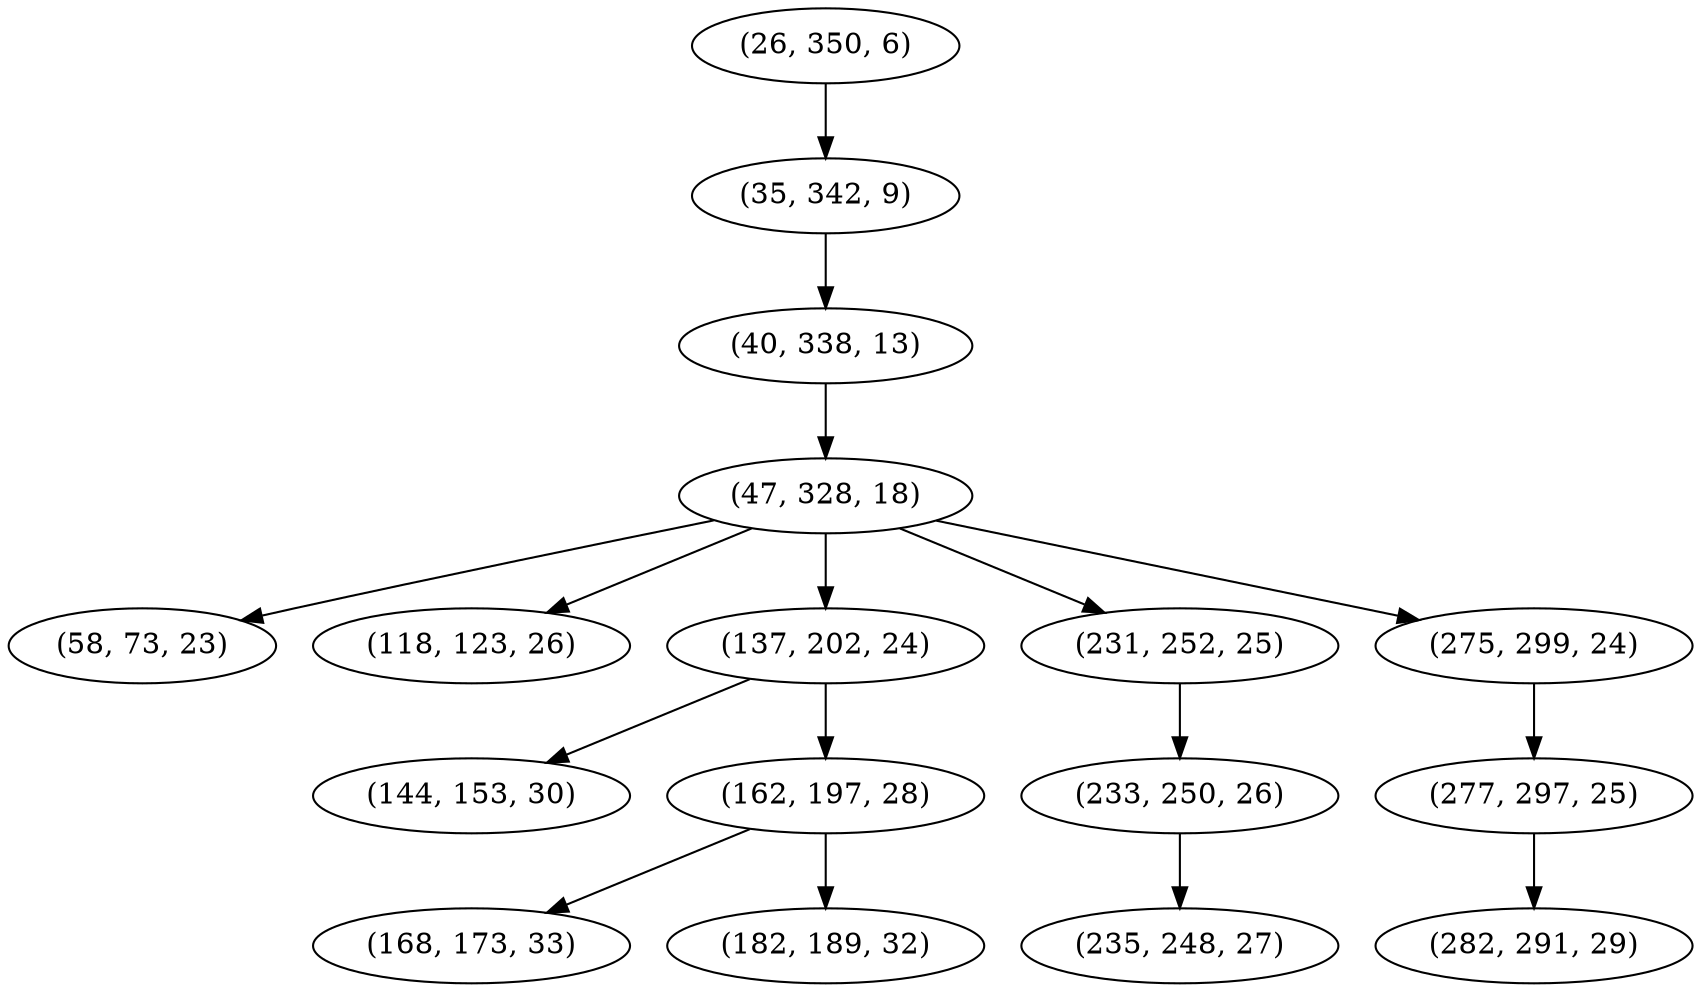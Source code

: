 digraph tree {
    "(26, 350, 6)";
    "(35, 342, 9)";
    "(40, 338, 13)";
    "(47, 328, 18)";
    "(58, 73, 23)";
    "(118, 123, 26)";
    "(137, 202, 24)";
    "(144, 153, 30)";
    "(162, 197, 28)";
    "(168, 173, 33)";
    "(182, 189, 32)";
    "(231, 252, 25)";
    "(233, 250, 26)";
    "(235, 248, 27)";
    "(275, 299, 24)";
    "(277, 297, 25)";
    "(282, 291, 29)";
    "(26, 350, 6)" -> "(35, 342, 9)";
    "(35, 342, 9)" -> "(40, 338, 13)";
    "(40, 338, 13)" -> "(47, 328, 18)";
    "(47, 328, 18)" -> "(58, 73, 23)";
    "(47, 328, 18)" -> "(118, 123, 26)";
    "(47, 328, 18)" -> "(137, 202, 24)";
    "(47, 328, 18)" -> "(231, 252, 25)";
    "(47, 328, 18)" -> "(275, 299, 24)";
    "(137, 202, 24)" -> "(144, 153, 30)";
    "(137, 202, 24)" -> "(162, 197, 28)";
    "(162, 197, 28)" -> "(168, 173, 33)";
    "(162, 197, 28)" -> "(182, 189, 32)";
    "(231, 252, 25)" -> "(233, 250, 26)";
    "(233, 250, 26)" -> "(235, 248, 27)";
    "(275, 299, 24)" -> "(277, 297, 25)";
    "(277, 297, 25)" -> "(282, 291, 29)";
}
